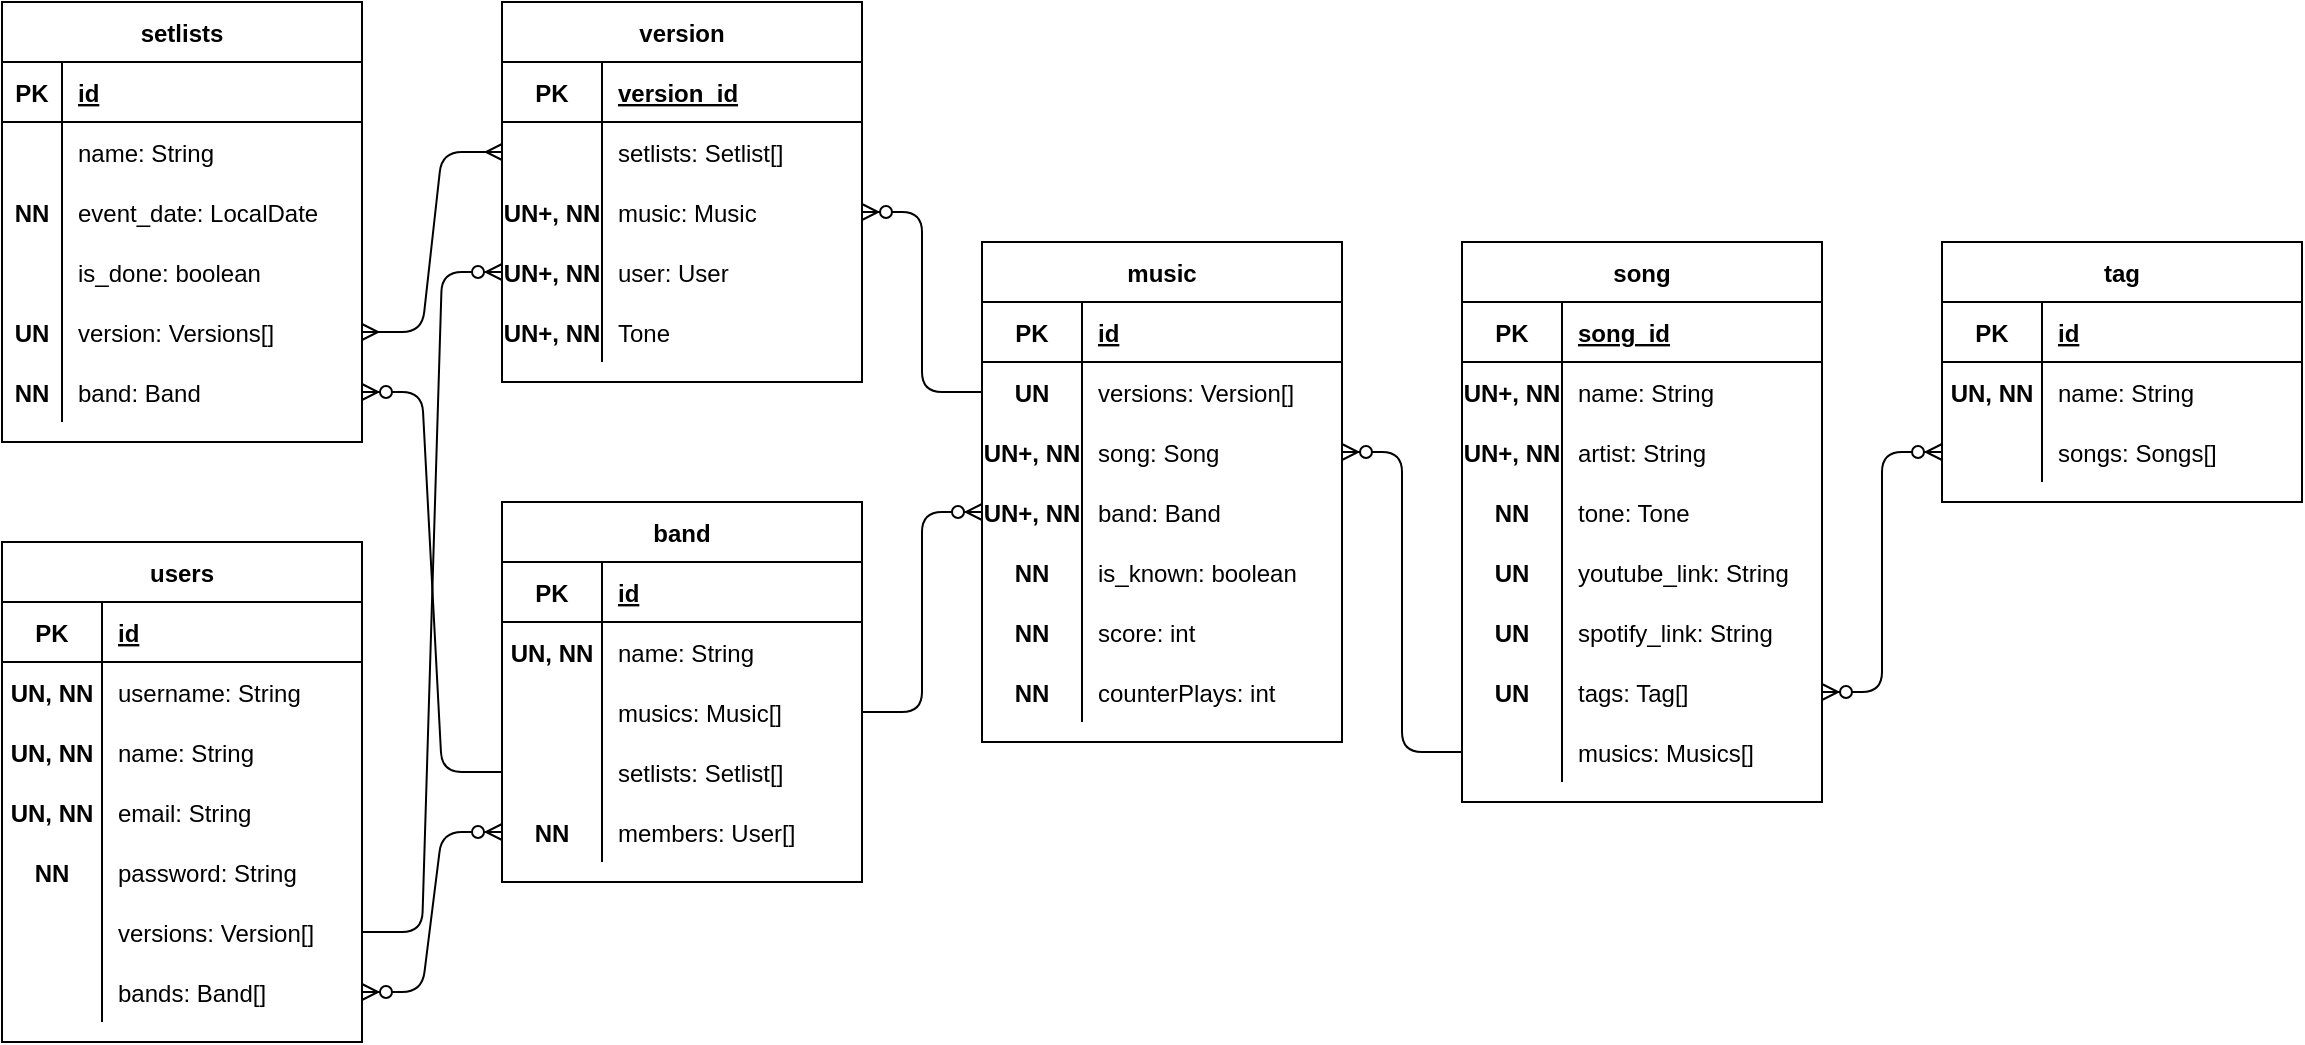<mxfile version="15.0.6" type="device"><diagram name="Page-1" id="e56a1550-8fbb-45ad-956c-1786394a9013"><mxGraphModel dx="2062" dy="762" grid="1" gridSize="10" guides="1" tooltips="1" connect="1" arrows="1" fold="1" page="1" pageScale="1" pageWidth="1100" pageHeight="850" background="none" math="0" shadow="0"><root><mxCell id="0"/><mxCell id="1" parent="0"/><mxCell id="Ovv7_MSdKENHsNQ3ZOLQ-1" value="song" style="shape=table;startSize=30;container=1;collapsible=1;childLayout=tableLayout;fixedRows=1;rowLines=0;fontStyle=1;align=center;resizeLast=1;" parent="1" vertex="1"><mxGeometry x="740" y="130" width="180" height="280" as="geometry"/></mxCell><mxCell id="Ovv7_MSdKENHsNQ3ZOLQ-2" value="" style="shape=partialRectangle;collapsible=0;dropTarget=0;pointerEvents=0;fillColor=none;top=0;left=0;bottom=1;right=0;points=[[0,0.5],[1,0.5]];portConstraint=eastwest;" parent="Ovv7_MSdKENHsNQ3ZOLQ-1" vertex="1"><mxGeometry y="30" width="180" height="30" as="geometry"/></mxCell><mxCell id="Ovv7_MSdKENHsNQ3ZOLQ-3" value="PK" style="shape=partialRectangle;connectable=0;fillColor=none;top=0;left=0;bottom=0;right=0;fontStyle=1;overflow=hidden;" parent="Ovv7_MSdKENHsNQ3ZOLQ-2" vertex="1"><mxGeometry width="50" height="30" as="geometry"/></mxCell><mxCell id="Ovv7_MSdKENHsNQ3ZOLQ-4" value="song_id" style="shape=partialRectangle;connectable=0;fillColor=none;top=0;left=0;bottom=0;right=0;align=left;spacingLeft=6;fontStyle=5;overflow=hidden;" parent="Ovv7_MSdKENHsNQ3ZOLQ-2" vertex="1"><mxGeometry x="50" width="130" height="30" as="geometry"/></mxCell><mxCell id="Ovv7_MSdKENHsNQ3ZOLQ-5" value="" style="shape=partialRectangle;collapsible=0;dropTarget=0;pointerEvents=0;fillColor=none;top=0;left=0;bottom=0;right=0;points=[[0,0.5],[1,0.5]];portConstraint=eastwest;" parent="Ovv7_MSdKENHsNQ3ZOLQ-1" vertex="1"><mxGeometry y="60" width="180" height="30" as="geometry"/></mxCell><mxCell id="Ovv7_MSdKENHsNQ3ZOLQ-6" value="UN+, NN" style="shape=partialRectangle;connectable=0;fillColor=none;top=0;left=0;bottom=0;right=0;editable=1;overflow=hidden;fontStyle=1" parent="Ovv7_MSdKENHsNQ3ZOLQ-5" vertex="1"><mxGeometry width="50" height="30" as="geometry"/></mxCell><mxCell id="Ovv7_MSdKENHsNQ3ZOLQ-7" value="name: String" style="shape=partialRectangle;connectable=0;fillColor=none;top=0;left=0;bottom=0;right=0;align=left;spacingLeft=6;overflow=hidden;" parent="Ovv7_MSdKENHsNQ3ZOLQ-5" vertex="1"><mxGeometry x="50" width="130" height="30" as="geometry"/></mxCell><mxCell id="Ovv7_MSdKENHsNQ3ZOLQ-8" value="" style="shape=partialRectangle;collapsible=0;dropTarget=0;pointerEvents=0;fillColor=none;top=0;left=0;bottom=0;right=0;points=[[0,0.5],[1,0.5]];portConstraint=eastwest;" parent="Ovv7_MSdKENHsNQ3ZOLQ-1" vertex="1"><mxGeometry y="90" width="180" height="30" as="geometry"/></mxCell><mxCell id="Ovv7_MSdKENHsNQ3ZOLQ-9" value="UN+, NN" style="shape=partialRectangle;connectable=0;fillColor=none;top=0;left=0;bottom=0;right=0;editable=1;overflow=hidden;fontStyle=1" parent="Ovv7_MSdKENHsNQ3ZOLQ-8" vertex="1"><mxGeometry width="50" height="30" as="geometry"/></mxCell><mxCell id="Ovv7_MSdKENHsNQ3ZOLQ-10" value="artist: String" style="shape=partialRectangle;connectable=0;fillColor=none;top=0;left=0;bottom=0;right=0;align=left;spacingLeft=6;overflow=hidden;" parent="Ovv7_MSdKENHsNQ3ZOLQ-8" vertex="1"><mxGeometry x="50" width="130" height="30" as="geometry"/></mxCell><mxCell id="Ovv7_MSdKENHsNQ3ZOLQ-11" value="" style="shape=partialRectangle;collapsible=0;dropTarget=0;pointerEvents=0;fillColor=none;top=0;left=0;bottom=0;right=0;points=[[0,0.5],[1,0.5]];portConstraint=eastwest;" parent="Ovv7_MSdKENHsNQ3ZOLQ-1" vertex="1"><mxGeometry y="120" width="180" height="30" as="geometry"/></mxCell><mxCell id="Ovv7_MSdKENHsNQ3ZOLQ-12" value="NN" style="shape=partialRectangle;connectable=0;fillColor=none;top=0;left=0;bottom=0;right=0;editable=1;overflow=hidden;fontStyle=1" parent="Ovv7_MSdKENHsNQ3ZOLQ-11" vertex="1"><mxGeometry width="50" height="30" as="geometry"/></mxCell><mxCell id="Ovv7_MSdKENHsNQ3ZOLQ-13" value="tone: Tone" style="shape=partialRectangle;connectable=0;fillColor=none;top=0;left=0;bottom=0;right=0;align=left;spacingLeft=6;overflow=hidden;" parent="Ovv7_MSdKENHsNQ3ZOLQ-11" vertex="1"><mxGeometry x="50" width="130" height="30" as="geometry"/></mxCell><mxCell id="Ovv7_MSdKENHsNQ3ZOLQ-31" style="shape=partialRectangle;collapsible=0;dropTarget=0;pointerEvents=0;fillColor=none;top=0;left=0;bottom=0;right=0;points=[[0,0.5],[1,0.5]];portConstraint=eastwest;" parent="Ovv7_MSdKENHsNQ3ZOLQ-1" vertex="1"><mxGeometry y="150" width="180" height="30" as="geometry"/></mxCell><mxCell id="Ovv7_MSdKENHsNQ3ZOLQ-32" value="UN" style="shape=partialRectangle;connectable=0;fillColor=none;top=0;left=0;bottom=0;right=0;editable=1;overflow=hidden;fontStyle=1" parent="Ovv7_MSdKENHsNQ3ZOLQ-31" vertex="1"><mxGeometry width="50" height="30" as="geometry"/></mxCell><mxCell id="Ovv7_MSdKENHsNQ3ZOLQ-33" value="youtube_link: String" style="shape=partialRectangle;connectable=0;fillColor=none;top=0;left=0;bottom=0;right=0;align=left;spacingLeft=6;overflow=hidden;" parent="Ovv7_MSdKENHsNQ3ZOLQ-31" vertex="1"><mxGeometry x="50" width="130" height="30" as="geometry"/></mxCell><mxCell id="Ovv7_MSdKENHsNQ3ZOLQ-34" style="shape=partialRectangle;collapsible=0;dropTarget=0;pointerEvents=0;fillColor=none;top=0;left=0;bottom=0;right=0;points=[[0,0.5],[1,0.5]];portConstraint=eastwest;" parent="Ovv7_MSdKENHsNQ3ZOLQ-1" vertex="1"><mxGeometry y="180" width="180" height="30" as="geometry"/></mxCell><mxCell id="Ovv7_MSdKENHsNQ3ZOLQ-35" value="UN" style="shape=partialRectangle;connectable=0;fillColor=none;top=0;left=0;bottom=0;right=0;editable=1;overflow=hidden;fontStyle=1" parent="Ovv7_MSdKENHsNQ3ZOLQ-34" vertex="1"><mxGeometry width="50" height="30" as="geometry"/></mxCell><mxCell id="Ovv7_MSdKENHsNQ3ZOLQ-36" value="spotify_link: String" style="shape=partialRectangle;connectable=0;fillColor=none;top=0;left=0;bottom=0;right=0;align=left;spacingLeft=6;overflow=hidden;" parent="Ovv7_MSdKENHsNQ3ZOLQ-34" vertex="1"><mxGeometry x="50" width="130" height="30" as="geometry"/></mxCell><mxCell id="go3JEuMXGK5lfiifiSN6-12" style="shape=partialRectangle;collapsible=0;dropTarget=0;pointerEvents=0;fillColor=none;top=0;left=0;bottom=0;right=0;points=[[0,0.5],[1,0.5]];portConstraint=eastwest;" parent="Ovv7_MSdKENHsNQ3ZOLQ-1" vertex="1"><mxGeometry y="210" width="180" height="30" as="geometry"/></mxCell><mxCell id="go3JEuMXGK5lfiifiSN6-13" value="UN" style="shape=partialRectangle;connectable=0;fillColor=none;top=0;left=0;bottom=0;right=0;editable=1;overflow=hidden;fontStyle=1" parent="go3JEuMXGK5lfiifiSN6-12" vertex="1"><mxGeometry width="50" height="30" as="geometry"/></mxCell><mxCell id="go3JEuMXGK5lfiifiSN6-14" value="tags: Tag[]" style="shape=partialRectangle;connectable=0;fillColor=none;top=0;left=0;bottom=0;right=0;align=left;spacingLeft=6;overflow=hidden;" parent="go3JEuMXGK5lfiifiSN6-12" vertex="1"><mxGeometry x="50" width="130" height="30" as="geometry"/></mxCell><mxCell id="go3JEuMXGK5lfiifiSN6-15" style="shape=partialRectangle;collapsible=0;dropTarget=0;pointerEvents=0;fillColor=none;top=0;left=0;bottom=0;right=0;points=[[0,0.5],[1,0.5]];portConstraint=eastwest;" parent="Ovv7_MSdKENHsNQ3ZOLQ-1" vertex="1"><mxGeometry y="240" width="180" height="30" as="geometry"/></mxCell><mxCell id="go3JEuMXGK5lfiifiSN6-16" style="shape=partialRectangle;connectable=0;fillColor=none;top=0;left=0;bottom=0;right=0;editable=1;overflow=hidden;" parent="go3JEuMXGK5lfiifiSN6-15" vertex="1"><mxGeometry width="50" height="30" as="geometry"/></mxCell><mxCell id="go3JEuMXGK5lfiifiSN6-17" value="musics: Musics[]" style="shape=partialRectangle;connectable=0;fillColor=none;top=0;left=0;bottom=0;right=0;align=left;spacingLeft=6;overflow=hidden;" parent="go3JEuMXGK5lfiifiSN6-15" vertex="1"><mxGeometry x="50" width="130" height="30" as="geometry"/></mxCell><mxCell id="Ovv7_MSdKENHsNQ3ZOLQ-54" value="setlists" style="shape=table;startSize=30;container=1;collapsible=1;childLayout=tableLayout;fixedRows=1;rowLines=0;fontStyle=1;align=center;resizeLast=1;" parent="1" vertex="1"><mxGeometry x="10" y="10" width="180" height="220" as="geometry"/></mxCell><mxCell id="Ovv7_MSdKENHsNQ3ZOLQ-55" value="" style="shape=partialRectangle;collapsible=0;dropTarget=0;pointerEvents=0;fillColor=none;top=0;left=0;bottom=1;right=0;points=[[0,0.5],[1,0.5]];portConstraint=eastwest;" parent="Ovv7_MSdKENHsNQ3ZOLQ-54" vertex="1"><mxGeometry y="30" width="180" height="30" as="geometry"/></mxCell><mxCell id="Ovv7_MSdKENHsNQ3ZOLQ-56" value="PK" style="shape=partialRectangle;connectable=0;fillColor=none;top=0;left=0;bottom=0;right=0;fontStyle=1;overflow=hidden;" parent="Ovv7_MSdKENHsNQ3ZOLQ-55" vertex="1"><mxGeometry width="30" height="30" as="geometry"/></mxCell><mxCell id="Ovv7_MSdKENHsNQ3ZOLQ-57" value="id" style="shape=partialRectangle;connectable=0;fillColor=none;top=0;left=0;bottom=0;right=0;align=left;spacingLeft=6;fontStyle=5;overflow=hidden;" parent="Ovv7_MSdKENHsNQ3ZOLQ-55" vertex="1"><mxGeometry x="30" width="150" height="30" as="geometry"/></mxCell><mxCell id="Ovv7_MSdKENHsNQ3ZOLQ-58" value="" style="shape=partialRectangle;collapsible=0;dropTarget=0;pointerEvents=0;fillColor=none;top=0;left=0;bottom=0;right=0;points=[[0,0.5],[1,0.5]];portConstraint=eastwest;" parent="Ovv7_MSdKENHsNQ3ZOLQ-54" vertex="1"><mxGeometry y="60" width="180" height="30" as="geometry"/></mxCell><mxCell id="Ovv7_MSdKENHsNQ3ZOLQ-59" value="" style="shape=partialRectangle;connectable=0;fillColor=none;top=0;left=0;bottom=0;right=0;editable=1;overflow=hidden;" parent="Ovv7_MSdKENHsNQ3ZOLQ-58" vertex="1"><mxGeometry width="30" height="30" as="geometry"/></mxCell><mxCell id="Ovv7_MSdKENHsNQ3ZOLQ-60" value="name: String" style="shape=partialRectangle;connectable=0;fillColor=none;top=0;left=0;bottom=0;right=0;align=left;spacingLeft=6;overflow=hidden;" parent="Ovv7_MSdKENHsNQ3ZOLQ-58" vertex="1"><mxGeometry x="30" width="150" height="30" as="geometry"/></mxCell><mxCell id="Ovv7_MSdKENHsNQ3ZOLQ-61" value="" style="shape=partialRectangle;collapsible=0;dropTarget=0;pointerEvents=0;fillColor=none;top=0;left=0;bottom=0;right=0;points=[[0,0.5],[1,0.5]];portConstraint=eastwest;" parent="Ovv7_MSdKENHsNQ3ZOLQ-54" vertex="1"><mxGeometry y="90" width="180" height="30" as="geometry"/></mxCell><mxCell id="Ovv7_MSdKENHsNQ3ZOLQ-62" value="NN" style="shape=partialRectangle;connectable=0;fillColor=none;top=0;left=0;bottom=0;right=0;editable=1;overflow=hidden;fontStyle=1" parent="Ovv7_MSdKENHsNQ3ZOLQ-61" vertex="1"><mxGeometry width="30" height="30" as="geometry"/></mxCell><mxCell id="Ovv7_MSdKENHsNQ3ZOLQ-63" value="event_date: LocalDate" style="shape=partialRectangle;connectable=0;fillColor=none;top=0;left=0;bottom=0;right=0;align=left;spacingLeft=6;overflow=hidden;" parent="Ovv7_MSdKENHsNQ3ZOLQ-61" vertex="1"><mxGeometry x="30" width="150" height="30" as="geometry"/></mxCell><mxCell id="Ovv7_MSdKENHsNQ3ZOLQ-64" value="" style="shape=partialRectangle;collapsible=0;dropTarget=0;pointerEvents=0;fillColor=none;top=0;left=0;bottom=0;right=0;points=[[0,0.5],[1,0.5]];portConstraint=eastwest;" parent="Ovv7_MSdKENHsNQ3ZOLQ-54" vertex="1"><mxGeometry y="120" width="180" height="30" as="geometry"/></mxCell><mxCell id="Ovv7_MSdKENHsNQ3ZOLQ-65" value="" style="shape=partialRectangle;connectable=0;fillColor=none;top=0;left=0;bottom=0;right=0;editable=1;overflow=hidden;" parent="Ovv7_MSdKENHsNQ3ZOLQ-64" vertex="1"><mxGeometry width="30" height="30" as="geometry"/></mxCell><mxCell id="Ovv7_MSdKENHsNQ3ZOLQ-66" value="is_done: boolean" style="shape=partialRectangle;connectable=0;fillColor=none;top=0;left=0;bottom=0;right=0;align=left;spacingLeft=6;overflow=hidden;" parent="Ovv7_MSdKENHsNQ3ZOLQ-64" vertex="1"><mxGeometry x="30" width="150" height="30" as="geometry"/></mxCell><mxCell id="Ovv7_MSdKENHsNQ3ZOLQ-121" style="shape=partialRectangle;collapsible=0;dropTarget=0;pointerEvents=0;fillColor=none;top=0;left=0;bottom=0;right=0;points=[[0,0.5],[1,0.5]];portConstraint=eastwest;" parent="Ovv7_MSdKENHsNQ3ZOLQ-54" vertex="1"><mxGeometry y="150" width="180" height="30" as="geometry"/></mxCell><mxCell id="Ovv7_MSdKENHsNQ3ZOLQ-122" value="UN" style="shape=partialRectangle;connectable=0;fillColor=none;top=0;left=0;bottom=0;right=0;editable=1;overflow=hidden;fontStyle=1" parent="Ovv7_MSdKENHsNQ3ZOLQ-121" vertex="1"><mxGeometry width="30" height="30" as="geometry"/></mxCell><mxCell id="Ovv7_MSdKENHsNQ3ZOLQ-123" value="version: Versions[]" style="shape=partialRectangle;connectable=0;fillColor=none;top=0;left=0;bottom=0;right=0;align=left;spacingLeft=6;overflow=hidden;" parent="Ovv7_MSdKENHsNQ3ZOLQ-121" vertex="1"><mxGeometry x="30" width="150" height="30" as="geometry"/></mxCell><mxCell id="ptpkZHAvHT-5wqQvYUIm-30" style="shape=partialRectangle;collapsible=0;dropTarget=0;pointerEvents=0;fillColor=none;top=0;left=0;bottom=0;right=0;points=[[0,0.5],[1,0.5]];portConstraint=eastwest;" parent="Ovv7_MSdKENHsNQ3ZOLQ-54" vertex="1"><mxGeometry y="180" width="180" height="30" as="geometry"/></mxCell><mxCell id="ptpkZHAvHT-5wqQvYUIm-31" value="NN" style="shape=partialRectangle;connectable=0;fillColor=none;top=0;left=0;bottom=0;right=0;editable=1;overflow=hidden;fontStyle=1" parent="ptpkZHAvHT-5wqQvYUIm-30" vertex="1"><mxGeometry width="30" height="30" as="geometry"/></mxCell><mxCell id="ptpkZHAvHT-5wqQvYUIm-32" value="band: Band" style="shape=partialRectangle;connectable=0;fillColor=none;top=0;left=0;bottom=0;right=0;align=left;spacingLeft=6;overflow=hidden;" parent="ptpkZHAvHT-5wqQvYUIm-30" vertex="1"><mxGeometry x="30" width="150" height="30" as="geometry"/></mxCell><mxCell id="Ovv7_MSdKENHsNQ3ZOLQ-71" value="tag" style="shape=table;startSize=30;container=1;collapsible=1;childLayout=tableLayout;fixedRows=1;rowLines=0;fontStyle=1;align=center;resizeLast=1;" parent="1" vertex="1"><mxGeometry x="980" y="130" width="180" height="130" as="geometry"/></mxCell><mxCell id="Ovv7_MSdKENHsNQ3ZOLQ-72" value="" style="shape=partialRectangle;collapsible=0;dropTarget=0;pointerEvents=0;fillColor=none;top=0;left=0;bottom=1;right=0;points=[[0,0.5],[1,0.5]];portConstraint=eastwest;" parent="Ovv7_MSdKENHsNQ3ZOLQ-71" vertex="1"><mxGeometry y="30" width="180" height="30" as="geometry"/></mxCell><mxCell id="Ovv7_MSdKENHsNQ3ZOLQ-73" value="PK" style="shape=partialRectangle;connectable=0;fillColor=none;top=0;left=0;bottom=0;right=0;fontStyle=1;overflow=hidden;" parent="Ovv7_MSdKENHsNQ3ZOLQ-72" vertex="1"><mxGeometry width="50" height="30" as="geometry"/></mxCell><mxCell id="Ovv7_MSdKENHsNQ3ZOLQ-74" value="id" style="shape=partialRectangle;connectable=0;fillColor=none;top=0;left=0;bottom=0;right=0;align=left;spacingLeft=6;fontStyle=5;overflow=hidden;" parent="Ovv7_MSdKENHsNQ3ZOLQ-72" vertex="1"><mxGeometry x="50" width="130" height="30" as="geometry"/></mxCell><mxCell id="Ovv7_MSdKENHsNQ3ZOLQ-75" value="" style="shape=partialRectangle;collapsible=0;dropTarget=0;pointerEvents=0;fillColor=none;top=0;left=0;bottom=0;right=0;points=[[0,0.5],[1,0.5]];portConstraint=eastwest;" parent="Ovv7_MSdKENHsNQ3ZOLQ-71" vertex="1"><mxGeometry y="60" width="180" height="30" as="geometry"/></mxCell><mxCell id="Ovv7_MSdKENHsNQ3ZOLQ-76" value="UN, NN" style="shape=partialRectangle;connectable=0;fillColor=none;top=0;left=0;bottom=0;right=0;editable=1;overflow=hidden;fontStyle=1" parent="Ovv7_MSdKENHsNQ3ZOLQ-75" vertex="1"><mxGeometry width="50" height="30" as="geometry"/></mxCell><mxCell id="Ovv7_MSdKENHsNQ3ZOLQ-77" value="name: String" style="shape=partialRectangle;connectable=0;fillColor=none;top=0;left=0;bottom=0;right=0;align=left;spacingLeft=6;overflow=hidden;" parent="Ovv7_MSdKENHsNQ3ZOLQ-75" vertex="1"><mxGeometry x="50" width="130" height="30" as="geometry"/></mxCell><mxCell id="go3JEuMXGK5lfiifiSN6-18" style="shape=partialRectangle;collapsible=0;dropTarget=0;pointerEvents=0;fillColor=none;top=0;left=0;bottom=0;right=0;points=[[0,0.5],[1,0.5]];portConstraint=eastwest;" parent="Ovv7_MSdKENHsNQ3ZOLQ-71" vertex="1"><mxGeometry y="90" width="180" height="30" as="geometry"/></mxCell><mxCell id="go3JEuMXGK5lfiifiSN6-19" style="shape=partialRectangle;connectable=0;fillColor=none;top=0;left=0;bottom=0;right=0;editable=1;overflow=hidden;" parent="go3JEuMXGK5lfiifiSN6-18" vertex="1"><mxGeometry width="50" height="30" as="geometry"/></mxCell><mxCell id="go3JEuMXGK5lfiifiSN6-20" value="songs: Songs[]" style="shape=partialRectangle;connectable=0;fillColor=none;top=0;left=0;bottom=0;right=0;align=left;spacingLeft=6;overflow=hidden;" parent="go3JEuMXGK5lfiifiSN6-18" vertex="1"><mxGeometry x="50" width="130" height="30" as="geometry"/></mxCell><mxCell id="Ovv7_MSdKENHsNQ3ZOLQ-85" value="" style="edgeStyle=entityRelationEdgeStyle;fontSize=12;html=1;endArrow=ERzeroToMany;endFill=1;startArrow=ERzeroToMany;exitX=1;exitY=0.5;exitDx=0;exitDy=0;entryX=0;entryY=0.5;entryDx=0;entryDy=0;" parent="1" source="go3JEuMXGK5lfiifiSN6-12" target="go3JEuMXGK5lfiifiSN6-18" edge="1"><mxGeometry width="100" height="100" relative="1" as="geometry"><mxPoint x="1000" y="120" as="sourcePoint"/><mxPoint x="1040" y="200" as="targetPoint"/></mxGeometry></mxCell><mxCell id="Ovv7_MSdKENHsNQ3ZOLQ-87" value="users" style="shape=table;startSize=30;container=1;collapsible=1;childLayout=tableLayout;fixedRows=1;rowLines=0;fontStyle=1;align=center;resizeLast=1;" parent="1" vertex="1"><mxGeometry x="10" y="280" width="180" height="250" as="geometry"/></mxCell><mxCell id="Ovv7_MSdKENHsNQ3ZOLQ-88" value="" style="shape=partialRectangle;collapsible=0;dropTarget=0;pointerEvents=0;fillColor=none;top=0;left=0;bottom=1;right=0;points=[[0,0.5],[1,0.5]];portConstraint=eastwest;" parent="Ovv7_MSdKENHsNQ3ZOLQ-87" vertex="1"><mxGeometry y="30" width="180" height="30" as="geometry"/></mxCell><mxCell id="Ovv7_MSdKENHsNQ3ZOLQ-89" value="PK" style="shape=partialRectangle;connectable=0;fillColor=none;top=0;left=0;bottom=0;right=0;fontStyle=1;overflow=hidden;" parent="Ovv7_MSdKENHsNQ3ZOLQ-88" vertex="1"><mxGeometry width="50" height="30" as="geometry"/></mxCell><mxCell id="Ovv7_MSdKENHsNQ3ZOLQ-90" value="id" style="shape=partialRectangle;connectable=0;fillColor=none;top=0;left=0;bottom=0;right=0;align=left;spacingLeft=6;fontStyle=5;overflow=hidden;" parent="Ovv7_MSdKENHsNQ3ZOLQ-88" vertex="1"><mxGeometry x="50" width="130" height="30" as="geometry"/></mxCell><mxCell id="Ovv7_MSdKENHsNQ3ZOLQ-91" value="" style="shape=partialRectangle;collapsible=0;dropTarget=0;pointerEvents=0;fillColor=none;top=0;left=0;bottom=0;right=0;points=[[0,0.5],[1,0.5]];portConstraint=eastwest;" parent="Ovv7_MSdKENHsNQ3ZOLQ-87" vertex="1"><mxGeometry y="60" width="180" height="30" as="geometry"/></mxCell><mxCell id="Ovv7_MSdKENHsNQ3ZOLQ-92" value="UN, NN" style="shape=partialRectangle;connectable=0;fillColor=none;top=0;left=0;bottom=0;right=0;editable=1;overflow=hidden;fontStyle=1" parent="Ovv7_MSdKENHsNQ3ZOLQ-91" vertex="1"><mxGeometry width="50" height="30" as="geometry"/></mxCell><mxCell id="Ovv7_MSdKENHsNQ3ZOLQ-93" value="username: String" style="shape=partialRectangle;connectable=0;fillColor=none;top=0;left=0;bottom=0;right=0;align=left;spacingLeft=6;overflow=hidden;" parent="Ovv7_MSdKENHsNQ3ZOLQ-91" vertex="1"><mxGeometry x="50" width="130" height="30" as="geometry"/></mxCell><mxCell id="Ovv7_MSdKENHsNQ3ZOLQ-94" value="" style="shape=partialRectangle;collapsible=0;dropTarget=0;pointerEvents=0;fillColor=none;top=0;left=0;bottom=0;right=0;points=[[0,0.5],[1,0.5]];portConstraint=eastwest;" parent="Ovv7_MSdKENHsNQ3ZOLQ-87" vertex="1"><mxGeometry y="90" width="180" height="30" as="geometry"/></mxCell><mxCell id="Ovv7_MSdKENHsNQ3ZOLQ-95" value="UN, NN" style="shape=partialRectangle;connectable=0;fillColor=none;top=0;left=0;bottom=0;right=0;editable=1;overflow=hidden;fontStyle=1" parent="Ovv7_MSdKENHsNQ3ZOLQ-94" vertex="1"><mxGeometry width="50" height="30" as="geometry"/></mxCell><mxCell id="Ovv7_MSdKENHsNQ3ZOLQ-96" value="name: String" style="shape=partialRectangle;connectable=0;fillColor=none;top=0;left=0;bottom=0;right=0;align=left;spacingLeft=6;overflow=hidden;" parent="Ovv7_MSdKENHsNQ3ZOLQ-94" vertex="1"><mxGeometry x="50" width="130" height="30" as="geometry"/></mxCell><mxCell id="Ovv7_MSdKENHsNQ3ZOLQ-97" value="" style="shape=partialRectangle;collapsible=0;dropTarget=0;pointerEvents=0;fillColor=none;top=0;left=0;bottom=0;right=0;points=[[0,0.5],[1,0.5]];portConstraint=eastwest;" parent="Ovv7_MSdKENHsNQ3ZOLQ-87" vertex="1"><mxGeometry y="120" width="180" height="30" as="geometry"/></mxCell><mxCell id="Ovv7_MSdKENHsNQ3ZOLQ-98" value="UN, NN" style="shape=partialRectangle;connectable=0;fillColor=none;top=0;left=0;bottom=0;right=0;editable=1;overflow=hidden;fontStyle=1" parent="Ovv7_MSdKENHsNQ3ZOLQ-97" vertex="1"><mxGeometry width="50" height="30" as="geometry"/></mxCell><mxCell id="Ovv7_MSdKENHsNQ3ZOLQ-99" value="email: String" style="shape=partialRectangle;connectable=0;fillColor=none;top=0;left=0;bottom=0;right=0;align=left;spacingLeft=6;overflow=hidden;" parent="Ovv7_MSdKENHsNQ3ZOLQ-97" vertex="1"><mxGeometry x="50" width="130" height="30" as="geometry"/></mxCell><mxCell id="Ovv7_MSdKENHsNQ3ZOLQ-100" style="shape=partialRectangle;collapsible=0;dropTarget=0;pointerEvents=0;fillColor=none;top=0;left=0;bottom=0;right=0;points=[[0,0.5],[1,0.5]];portConstraint=eastwest;" parent="Ovv7_MSdKENHsNQ3ZOLQ-87" vertex="1"><mxGeometry y="150" width="180" height="30" as="geometry"/></mxCell><mxCell id="Ovv7_MSdKENHsNQ3ZOLQ-101" value="NN" style="shape=partialRectangle;connectable=0;fillColor=none;top=0;left=0;bottom=0;right=0;editable=1;overflow=hidden;fontStyle=1" parent="Ovv7_MSdKENHsNQ3ZOLQ-100" vertex="1"><mxGeometry width="50" height="30" as="geometry"/></mxCell><mxCell id="Ovv7_MSdKENHsNQ3ZOLQ-102" value="password: String" style="shape=partialRectangle;connectable=0;fillColor=none;top=0;left=0;bottom=0;right=0;align=left;spacingLeft=6;overflow=hidden;" parent="Ovv7_MSdKENHsNQ3ZOLQ-100" vertex="1"><mxGeometry x="50" width="130" height="30" as="geometry"/></mxCell><mxCell id="go3JEuMXGK5lfiifiSN6-6" style="shape=partialRectangle;collapsible=0;dropTarget=0;pointerEvents=0;fillColor=none;top=0;left=0;bottom=0;right=0;points=[[0,0.5],[1,0.5]];portConstraint=eastwest;" parent="Ovv7_MSdKENHsNQ3ZOLQ-87" vertex="1"><mxGeometry y="180" width="180" height="30" as="geometry"/></mxCell><mxCell id="go3JEuMXGK5lfiifiSN6-7" style="shape=partialRectangle;connectable=0;fillColor=none;top=0;left=0;bottom=0;right=0;editable=1;overflow=hidden;" parent="go3JEuMXGK5lfiifiSN6-6" vertex="1"><mxGeometry width="50" height="30" as="geometry"/></mxCell><mxCell id="go3JEuMXGK5lfiifiSN6-8" value="versions: Version[]" style="shape=partialRectangle;connectable=0;fillColor=none;top=0;left=0;bottom=0;right=0;align=left;spacingLeft=6;overflow=hidden;" parent="go3JEuMXGK5lfiifiSN6-6" vertex="1"><mxGeometry x="50" width="130" height="30" as="geometry"/></mxCell><mxCell id="go3JEuMXGK5lfiifiSN6-9" style="shape=partialRectangle;collapsible=0;dropTarget=0;pointerEvents=0;fillColor=none;top=0;left=0;bottom=0;right=0;points=[[0,0.5],[1,0.5]];portConstraint=eastwest;" parent="Ovv7_MSdKENHsNQ3ZOLQ-87" vertex="1"><mxGeometry y="210" width="180" height="30" as="geometry"/></mxCell><mxCell id="go3JEuMXGK5lfiifiSN6-10" style="shape=partialRectangle;connectable=0;fillColor=none;top=0;left=0;bottom=0;right=0;editable=1;overflow=hidden;" parent="go3JEuMXGK5lfiifiSN6-9" vertex="1"><mxGeometry width="50" height="30" as="geometry"/></mxCell><mxCell id="go3JEuMXGK5lfiifiSN6-11" value="bands: Band[]" style="shape=partialRectangle;connectable=0;fillColor=none;top=0;left=0;bottom=0;right=0;align=left;spacingLeft=6;overflow=hidden;" parent="go3JEuMXGK5lfiifiSN6-9" vertex="1"><mxGeometry x="50" width="130" height="30" as="geometry"/></mxCell><mxCell id="Ovv7_MSdKENHsNQ3ZOLQ-103" value="version" style="shape=table;startSize=30;container=1;collapsible=1;childLayout=tableLayout;fixedRows=1;rowLines=0;fontStyle=1;align=center;resizeLast=1;" parent="1" vertex="1"><mxGeometry x="260" y="10" width="180" height="190" as="geometry"/></mxCell><mxCell id="Ovv7_MSdKENHsNQ3ZOLQ-104" value="" style="shape=partialRectangle;collapsible=0;dropTarget=0;pointerEvents=0;fillColor=none;top=0;left=0;bottom=1;right=0;points=[[0,0.5],[1,0.5]];portConstraint=eastwest;" parent="Ovv7_MSdKENHsNQ3ZOLQ-103" vertex="1"><mxGeometry y="30" width="180" height="30" as="geometry"/></mxCell><mxCell id="Ovv7_MSdKENHsNQ3ZOLQ-105" value="PK" style="shape=partialRectangle;connectable=0;fillColor=none;top=0;left=0;bottom=0;right=0;fontStyle=1;overflow=hidden;" parent="Ovv7_MSdKENHsNQ3ZOLQ-104" vertex="1"><mxGeometry width="50" height="30" as="geometry"/></mxCell><mxCell id="Ovv7_MSdKENHsNQ3ZOLQ-106" value="version_id" style="shape=partialRectangle;connectable=0;fillColor=none;top=0;left=0;bottom=0;right=0;align=left;spacingLeft=6;fontStyle=5;overflow=hidden;" parent="Ovv7_MSdKENHsNQ3ZOLQ-104" vertex="1"><mxGeometry x="50" width="130" height="30" as="geometry"/></mxCell><mxCell id="Ovv7_MSdKENHsNQ3ZOLQ-107" value="" style="shape=partialRectangle;collapsible=0;dropTarget=0;pointerEvents=0;fillColor=none;top=0;left=0;bottom=0;right=0;points=[[0,0.5],[1,0.5]];portConstraint=eastwest;" parent="Ovv7_MSdKENHsNQ3ZOLQ-103" vertex="1"><mxGeometry y="60" width="180" height="30" as="geometry"/></mxCell><mxCell id="Ovv7_MSdKENHsNQ3ZOLQ-108" value="" style="shape=partialRectangle;connectable=0;fillColor=none;top=0;left=0;bottom=0;right=0;editable=1;overflow=hidden;fontStyle=1" parent="Ovv7_MSdKENHsNQ3ZOLQ-107" vertex="1"><mxGeometry width="50" height="30" as="geometry"/></mxCell><mxCell id="Ovv7_MSdKENHsNQ3ZOLQ-109" value="setlists: Setlist[]" style="shape=partialRectangle;connectable=0;fillColor=none;top=0;left=0;bottom=0;right=0;align=left;spacingLeft=6;overflow=hidden;" parent="Ovv7_MSdKENHsNQ3ZOLQ-107" vertex="1"><mxGeometry x="50" width="130" height="30" as="geometry"/></mxCell><mxCell id="Ovv7_MSdKENHsNQ3ZOLQ-110" value="" style="shape=partialRectangle;collapsible=0;dropTarget=0;pointerEvents=0;fillColor=none;top=0;left=0;bottom=0;right=0;points=[[0,0.5],[1,0.5]];portConstraint=eastwest;" parent="Ovv7_MSdKENHsNQ3ZOLQ-103" vertex="1"><mxGeometry y="90" width="180" height="30" as="geometry"/></mxCell><mxCell id="Ovv7_MSdKENHsNQ3ZOLQ-111" value="UN+, NN" style="shape=partialRectangle;connectable=0;fillColor=none;top=0;left=0;bottom=0;right=0;editable=1;overflow=hidden;fontStyle=1" parent="Ovv7_MSdKENHsNQ3ZOLQ-110" vertex="1"><mxGeometry width="50" height="30" as="geometry"/></mxCell><mxCell id="Ovv7_MSdKENHsNQ3ZOLQ-112" value="music: Music" style="shape=partialRectangle;connectable=0;fillColor=none;top=0;left=0;bottom=0;right=0;align=left;spacingLeft=6;overflow=hidden;" parent="Ovv7_MSdKENHsNQ3ZOLQ-110" vertex="1"><mxGeometry x="50" width="130" height="30" as="geometry"/></mxCell><mxCell id="go3JEuMXGK5lfiifiSN6-24" style="shape=partialRectangle;collapsible=0;dropTarget=0;pointerEvents=0;fillColor=none;top=0;left=0;bottom=0;right=0;points=[[0,0.5],[1,0.5]];portConstraint=eastwest;" parent="Ovv7_MSdKENHsNQ3ZOLQ-103" vertex="1"><mxGeometry y="120" width="180" height="30" as="geometry"/></mxCell><mxCell id="go3JEuMXGK5lfiifiSN6-25" value="UN+, NN" style="shape=partialRectangle;connectable=0;fillColor=none;top=0;left=0;bottom=0;right=0;editable=1;overflow=hidden;fontStyle=1" parent="go3JEuMXGK5lfiifiSN6-24" vertex="1"><mxGeometry width="50" height="30" as="geometry"/></mxCell><mxCell id="go3JEuMXGK5lfiifiSN6-26" value="user: User" style="shape=partialRectangle;connectable=0;fillColor=none;top=0;left=0;bottom=0;right=0;align=left;spacingLeft=6;overflow=hidden;" parent="go3JEuMXGK5lfiifiSN6-24" vertex="1"><mxGeometry x="50" width="130" height="30" as="geometry"/></mxCell><mxCell id="Ovv7_MSdKENHsNQ3ZOLQ-113" value="" style="shape=partialRectangle;collapsible=0;dropTarget=0;pointerEvents=0;fillColor=none;top=0;left=0;bottom=0;right=0;points=[[0,0.5],[1,0.5]];portConstraint=eastwest;" parent="Ovv7_MSdKENHsNQ3ZOLQ-103" vertex="1"><mxGeometry y="150" width="180" height="30" as="geometry"/></mxCell><mxCell id="Ovv7_MSdKENHsNQ3ZOLQ-114" value="UN+, NN" style="shape=partialRectangle;connectable=0;fillColor=none;top=0;left=0;bottom=0;right=0;editable=1;overflow=hidden;fontStyle=1" parent="Ovv7_MSdKENHsNQ3ZOLQ-113" vertex="1"><mxGeometry width="50" height="30" as="geometry"/></mxCell><mxCell id="Ovv7_MSdKENHsNQ3ZOLQ-115" value="Tone" style="shape=partialRectangle;connectable=0;fillColor=none;top=0;left=0;bottom=0;right=0;align=left;spacingLeft=6;overflow=hidden;" parent="Ovv7_MSdKENHsNQ3ZOLQ-113" vertex="1"><mxGeometry x="50" width="130" height="30" as="geometry"/></mxCell><mxCell id="Ovv7_MSdKENHsNQ3ZOLQ-119" value="" style="edgeStyle=entityRelationEdgeStyle;fontSize=12;html=1;endArrow=ERzeroToMany;entryX=1;entryY=0.5;entryDx=0;entryDy=0;exitX=0;exitY=0.5;exitDx=0;exitDy=0;endFill=1;" parent="1" source="ptpkZHAvHT-5wqQvYUIm-21" target="Ovv7_MSdKENHsNQ3ZOLQ-110" edge="1"><mxGeometry width="100" height="100" relative="1" as="geometry"><mxPoint x="100" y="340" as="sourcePoint"/><mxPoint x="200" y="240" as="targetPoint"/></mxGeometry></mxCell><mxCell id="Ovv7_MSdKENHsNQ3ZOLQ-120" value="" style="edgeStyle=entityRelationEdgeStyle;fontSize=12;html=1;endArrow=ERzeroToMany;endFill=1;exitX=1;exitY=0.5;exitDx=0;exitDy=0;entryX=0;entryY=0.5;entryDx=0;entryDy=0;" parent="1" source="go3JEuMXGK5lfiifiSN6-6" target="go3JEuMXGK5lfiifiSN6-24" edge="1"><mxGeometry width="100" height="100" relative="1" as="geometry"><mxPoint x="180" y="390" as="sourcePoint"/><mxPoint x="380" y="260" as="targetPoint"/></mxGeometry></mxCell><mxCell id="Ovv7_MSdKENHsNQ3ZOLQ-124" value="" style="edgeStyle=entityRelationEdgeStyle;fontSize=12;html=1;endArrow=ERmany;startArrow=ERmany;entryX=1;entryY=0.5;entryDx=0;entryDy=0;exitX=0;exitY=0.5;exitDx=0;exitDy=0;" parent="1" source="Ovv7_MSdKENHsNQ3ZOLQ-107" target="Ovv7_MSdKENHsNQ3ZOLQ-121" edge="1"><mxGeometry width="100" height="100" relative="1" as="geometry"><mxPoint x="170" y="300" as="sourcePoint"/><mxPoint x="200" y="77" as="targetPoint"/></mxGeometry></mxCell><mxCell id="ptpkZHAvHT-5wqQvYUIm-1" value="band" style="shape=table;startSize=30;container=1;collapsible=1;childLayout=tableLayout;fixedRows=1;rowLines=0;fontStyle=1;align=center;resizeLast=1;" parent="1" vertex="1"><mxGeometry x="260" y="260" width="180" height="190" as="geometry"/></mxCell><mxCell id="ptpkZHAvHT-5wqQvYUIm-2" value="" style="shape=partialRectangle;collapsible=0;dropTarget=0;pointerEvents=0;fillColor=none;top=0;left=0;bottom=1;right=0;points=[[0,0.5],[1,0.5]];portConstraint=eastwest;" parent="ptpkZHAvHT-5wqQvYUIm-1" vertex="1"><mxGeometry y="30" width="180" height="30" as="geometry"/></mxCell><mxCell id="ptpkZHAvHT-5wqQvYUIm-3" value="PK" style="shape=partialRectangle;connectable=0;fillColor=none;top=0;left=0;bottom=0;right=0;fontStyle=1;overflow=hidden;" parent="ptpkZHAvHT-5wqQvYUIm-2" vertex="1"><mxGeometry width="50" height="30" as="geometry"/></mxCell><mxCell id="ptpkZHAvHT-5wqQvYUIm-4" value="id" style="shape=partialRectangle;connectable=0;fillColor=none;top=0;left=0;bottom=0;right=0;align=left;spacingLeft=6;fontStyle=5;overflow=hidden;" parent="ptpkZHAvHT-5wqQvYUIm-2" vertex="1"><mxGeometry x="50" width="130" height="30" as="geometry"/></mxCell><mxCell id="ptpkZHAvHT-5wqQvYUIm-5" value="" style="shape=partialRectangle;collapsible=0;dropTarget=0;pointerEvents=0;fillColor=none;top=0;left=0;bottom=0;right=0;points=[[0,0.5],[1,0.5]];portConstraint=eastwest;" parent="ptpkZHAvHT-5wqQvYUIm-1" vertex="1"><mxGeometry y="60" width="180" height="30" as="geometry"/></mxCell><mxCell id="ptpkZHAvHT-5wqQvYUIm-6" value="UN, NN" style="shape=partialRectangle;connectable=0;fillColor=none;top=0;left=0;bottom=0;right=0;editable=1;overflow=hidden;fontStyle=1" parent="ptpkZHAvHT-5wqQvYUIm-5" vertex="1"><mxGeometry width="50" height="30" as="geometry"/></mxCell><mxCell id="ptpkZHAvHT-5wqQvYUIm-7" value="name: String" style="shape=partialRectangle;connectable=0;fillColor=none;top=0;left=0;bottom=0;right=0;align=left;spacingLeft=6;overflow=hidden;" parent="ptpkZHAvHT-5wqQvYUIm-5" vertex="1"><mxGeometry x="50" width="130" height="30" as="geometry"/></mxCell><mxCell id="ptpkZHAvHT-5wqQvYUIm-8" value="" style="shape=partialRectangle;collapsible=0;dropTarget=0;pointerEvents=0;fillColor=none;top=0;left=0;bottom=0;right=0;points=[[0,0.5],[1,0.5]];portConstraint=eastwest;" parent="ptpkZHAvHT-5wqQvYUIm-1" vertex="1"><mxGeometry y="90" width="180" height="30" as="geometry"/></mxCell><mxCell id="ptpkZHAvHT-5wqQvYUIm-9" value="" style="shape=partialRectangle;connectable=0;fillColor=none;top=0;left=0;bottom=0;right=0;editable=1;overflow=hidden;" parent="ptpkZHAvHT-5wqQvYUIm-8" vertex="1"><mxGeometry width="50" height="30" as="geometry"/></mxCell><mxCell id="ptpkZHAvHT-5wqQvYUIm-10" value="musics: Music[]" style="shape=partialRectangle;connectable=0;fillColor=none;top=0;left=0;bottom=0;right=0;align=left;spacingLeft=6;overflow=hidden;" parent="ptpkZHAvHT-5wqQvYUIm-8" vertex="1"><mxGeometry x="50" width="130" height="30" as="geometry"/></mxCell><mxCell id="ptpkZHAvHT-5wqQvYUIm-11" value="" style="shape=partialRectangle;collapsible=0;dropTarget=0;pointerEvents=0;fillColor=none;top=0;left=0;bottom=0;right=0;points=[[0,0.5],[1,0.5]];portConstraint=eastwest;" parent="ptpkZHAvHT-5wqQvYUIm-1" vertex="1"><mxGeometry y="120" width="180" height="30" as="geometry"/></mxCell><mxCell id="ptpkZHAvHT-5wqQvYUIm-12" value="" style="shape=partialRectangle;connectable=0;fillColor=none;top=0;left=0;bottom=0;right=0;editable=1;overflow=hidden;" parent="ptpkZHAvHT-5wqQvYUIm-11" vertex="1"><mxGeometry width="50" height="30" as="geometry"/></mxCell><mxCell id="ptpkZHAvHT-5wqQvYUIm-13" value="setlists: Setlist[]" style="shape=partialRectangle;connectable=0;fillColor=none;top=0;left=0;bottom=0;right=0;align=left;spacingLeft=6;overflow=hidden;" parent="ptpkZHAvHT-5wqQvYUIm-11" vertex="1"><mxGeometry x="50" width="130" height="30" as="geometry"/></mxCell><mxCell id="ptpkZHAvHT-5wqQvYUIm-14" style="shape=partialRectangle;collapsible=0;dropTarget=0;pointerEvents=0;fillColor=none;top=0;left=0;bottom=0;right=0;points=[[0,0.5],[1,0.5]];portConstraint=eastwest;" parent="ptpkZHAvHT-5wqQvYUIm-1" vertex="1"><mxGeometry y="150" width="180" height="30" as="geometry"/></mxCell><mxCell id="ptpkZHAvHT-5wqQvYUIm-15" value="NN" style="shape=partialRectangle;connectable=0;fillColor=none;top=0;left=0;bottom=0;right=0;editable=1;overflow=hidden;fontStyle=1" parent="ptpkZHAvHT-5wqQvYUIm-14" vertex="1"><mxGeometry width="50" height="30" as="geometry"/></mxCell><mxCell id="ptpkZHAvHT-5wqQvYUIm-16" value="members: User[]" style="shape=partialRectangle;connectable=0;fillColor=none;top=0;left=0;bottom=0;right=0;align=left;spacingLeft=6;overflow=hidden;" parent="ptpkZHAvHT-5wqQvYUIm-14" vertex="1"><mxGeometry x="50" width="130" height="30" as="geometry"/></mxCell><mxCell id="ptpkZHAvHT-5wqQvYUIm-17" value="music" style="shape=table;startSize=30;container=1;collapsible=1;childLayout=tableLayout;fixedRows=1;rowLines=0;fontStyle=1;align=center;resizeLast=1;" parent="1" vertex="1"><mxGeometry x="500" y="130" width="180" height="250" as="geometry"/></mxCell><mxCell id="ptpkZHAvHT-5wqQvYUIm-18" value="" style="shape=partialRectangle;collapsible=0;dropTarget=0;pointerEvents=0;fillColor=none;top=0;left=0;bottom=1;right=0;points=[[0,0.5],[1,0.5]];portConstraint=eastwest;" parent="ptpkZHAvHT-5wqQvYUIm-17" vertex="1"><mxGeometry y="30" width="180" height="30" as="geometry"/></mxCell><mxCell id="ptpkZHAvHT-5wqQvYUIm-19" value="PK" style="shape=partialRectangle;connectable=0;fillColor=none;top=0;left=0;bottom=0;right=0;fontStyle=1;overflow=hidden;" parent="ptpkZHAvHT-5wqQvYUIm-18" vertex="1"><mxGeometry width="50" height="30" as="geometry"/></mxCell><mxCell id="ptpkZHAvHT-5wqQvYUIm-20" value="id" style="shape=partialRectangle;connectable=0;fillColor=none;top=0;left=0;bottom=0;right=0;align=left;spacingLeft=6;fontStyle=5;overflow=hidden;" parent="ptpkZHAvHT-5wqQvYUIm-18" vertex="1"><mxGeometry x="50" width="130" height="30" as="geometry"/></mxCell><mxCell id="ptpkZHAvHT-5wqQvYUIm-21" value="" style="shape=partialRectangle;collapsible=0;dropTarget=0;pointerEvents=0;fillColor=none;top=0;left=0;bottom=0;right=0;points=[[0,0.5],[1,0.5]];portConstraint=eastwest;" parent="ptpkZHAvHT-5wqQvYUIm-17" vertex="1"><mxGeometry y="60" width="180" height="30" as="geometry"/></mxCell><mxCell id="ptpkZHAvHT-5wqQvYUIm-22" value="UN" style="shape=partialRectangle;connectable=0;fillColor=none;top=0;left=0;bottom=0;right=0;editable=1;overflow=hidden;fontStyle=1" parent="ptpkZHAvHT-5wqQvYUIm-21" vertex="1"><mxGeometry width="50" height="30" as="geometry"/></mxCell><mxCell id="ptpkZHAvHT-5wqQvYUIm-23" value="versions: Version[]" style="shape=partialRectangle;connectable=0;fillColor=none;top=0;left=0;bottom=0;right=0;align=left;spacingLeft=6;overflow=hidden;" parent="ptpkZHAvHT-5wqQvYUIm-21" vertex="1"><mxGeometry x="50" width="130" height="30" as="geometry"/></mxCell><mxCell id="ptpkZHAvHT-5wqQvYUIm-24" value="" style="shape=partialRectangle;collapsible=0;dropTarget=0;pointerEvents=0;fillColor=none;top=0;left=0;bottom=0;right=0;points=[[0,0.5],[1,0.5]];portConstraint=eastwest;" parent="ptpkZHAvHT-5wqQvYUIm-17" vertex="1"><mxGeometry y="90" width="180" height="30" as="geometry"/></mxCell><mxCell id="ptpkZHAvHT-5wqQvYUIm-25" value="UN+, NN" style="shape=partialRectangle;connectable=0;fillColor=none;top=0;left=0;bottom=0;right=0;editable=1;overflow=hidden;fontStyle=1" parent="ptpkZHAvHT-5wqQvYUIm-24" vertex="1"><mxGeometry width="50" height="30" as="geometry"/></mxCell><mxCell id="ptpkZHAvHT-5wqQvYUIm-26" value="song: Song" style="shape=partialRectangle;connectable=0;fillColor=none;top=0;left=0;bottom=0;right=0;align=left;spacingLeft=6;overflow=hidden;" parent="ptpkZHAvHT-5wqQvYUIm-24" vertex="1"><mxGeometry x="50" width="130" height="30" as="geometry"/></mxCell><mxCell id="go3JEuMXGK5lfiifiSN6-21" style="shape=partialRectangle;collapsible=0;dropTarget=0;pointerEvents=0;fillColor=none;top=0;left=0;bottom=0;right=0;points=[[0,0.5],[1,0.5]];portConstraint=eastwest;" parent="ptpkZHAvHT-5wqQvYUIm-17" vertex="1"><mxGeometry y="120" width="180" height="30" as="geometry"/></mxCell><mxCell id="go3JEuMXGK5lfiifiSN6-22" value="UN+, NN" style="shape=partialRectangle;connectable=0;fillColor=none;top=0;left=0;bottom=0;right=0;editable=1;overflow=hidden;fontStyle=1" parent="go3JEuMXGK5lfiifiSN6-21" vertex="1"><mxGeometry width="50" height="30" as="geometry"/></mxCell><mxCell id="go3JEuMXGK5lfiifiSN6-23" value="band: Band" style="shape=partialRectangle;connectable=0;fillColor=none;top=0;left=0;bottom=0;right=0;align=left;spacingLeft=6;overflow=hidden;" parent="go3JEuMXGK5lfiifiSN6-21" vertex="1"><mxGeometry x="50" width="130" height="30" as="geometry"/></mxCell><mxCell id="ptpkZHAvHT-5wqQvYUIm-27" value="" style="shape=partialRectangle;collapsible=0;dropTarget=0;pointerEvents=0;fillColor=none;top=0;left=0;bottom=0;right=0;points=[[0,0.5],[1,0.5]];portConstraint=eastwest;" parent="ptpkZHAvHT-5wqQvYUIm-17" vertex="1"><mxGeometry y="150" width="180" height="30" as="geometry"/></mxCell><mxCell id="ptpkZHAvHT-5wqQvYUIm-28" value="NN" style="shape=partialRectangle;connectable=0;fillColor=none;top=0;left=0;bottom=0;right=0;editable=1;overflow=hidden;fontStyle=1" parent="ptpkZHAvHT-5wqQvYUIm-27" vertex="1"><mxGeometry width="50" height="30" as="geometry"/></mxCell><mxCell id="ptpkZHAvHT-5wqQvYUIm-29" value="is_known: boolean" style="shape=partialRectangle;connectable=0;fillColor=none;top=0;left=0;bottom=0;right=0;align=left;spacingLeft=6;overflow=hidden;" parent="ptpkZHAvHT-5wqQvYUIm-27" vertex="1"><mxGeometry x="50" width="130" height="30" as="geometry"/></mxCell><mxCell id="ptpkZHAvHT-5wqQvYUIm-37" style="shape=partialRectangle;collapsible=0;dropTarget=0;pointerEvents=0;fillColor=none;top=0;left=0;bottom=0;right=0;points=[[0,0.5],[1,0.5]];portConstraint=eastwest;" parent="ptpkZHAvHT-5wqQvYUIm-17" vertex="1"><mxGeometry y="180" width="180" height="30" as="geometry"/></mxCell><mxCell id="ptpkZHAvHT-5wqQvYUIm-38" value="NN" style="shape=partialRectangle;connectable=0;fillColor=none;top=0;left=0;bottom=0;right=0;editable=1;overflow=hidden;fontStyle=1" parent="ptpkZHAvHT-5wqQvYUIm-37" vertex="1"><mxGeometry width="50" height="30" as="geometry"/></mxCell><mxCell id="ptpkZHAvHT-5wqQvYUIm-39" value="score: int" style="shape=partialRectangle;connectable=0;fillColor=none;top=0;left=0;bottom=0;right=0;align=left;spacingLeft=6;overflow=hidden;" parent="ptpkZHAvHT-5wqQvYUIm-37" vertex="1"><mxGeometry x="50" width="130" height="30" as="geometry"/></mxCell><mxCell id="ptpkZHAvHT-5wqQvYUIm-40" style="shape=partialRectangle;collapsible=0;dropTarget=0;pointerEvents=0;fillColor=none;top=0;left=0;bottom=0;right=0;points=[[0,0.5],[1,0.5]];portConstraint=eastwest;" parent="ptpkZHAvHT-5wqQvYUIm-17" vertex="1"><mxGeometry y="210" width="180" height="30" as="geometry"/></mxCell><mxCell id="ptpkZHAvHT-5wqQvYUIm-41" value="NN" style="shape=partialRectangle;connectable=0;fillColor=none;top=0;left=0;bottom=0;right=0;editable=1;overflow=hidden;fontStyle=1" parent="ptpkZHAvHT-5wqQvYUIm-40" vertex="1"><mxGeometry width="50" height="30" as="geometry"/></mxCell><mxCell id="ptpkZHAvHT-5wqQvYUIm-42" value="counterPlays: int" style="shape=partialRectangle;connectable=0;fillColor=none;top=0;left=0;bottom=0;right=0;align=left;spacingLeft=6;overflow=hidden;" parent="ptpkZHAvHT-5wqQvYUIm-40" vertex="1"><mxGeometry x="50" width="130" height="30" as="geometry"/></mxCell><mxCell id="go3JEuMXGK5lfiifiSN6-1" value="" style="edgeStyle=entityRelationEdgeStyle;fontSize=12;html=1;endArrow=ERzeroToMany;endFill=1;exitX=0;exitY=0.5;exitDx=0;exitDy=0;entryX=1;entryY=0.5;entryDx=0;entryDy=0;" parent="1" source="go3JEuMXGK5lfiifiSN6-15" target="ptpkZHAvHT-5wqQvYUIm-24" edge="1"><mxGeometry width="100" height="100" relative="1" as="geometry"><mxPoint x="260" y="435" as="sourcePoint"/><mxPoint x="100" y="425" as="targetPoint"/></mxGeometry></mxCell><mxCell id="go3JEuMXGK5lfiifiSN6-2" value="" style="edgeStyle=entityRelationEdgeStyle;fontSize=12;html=1;endArrow=ERzeroToMany;endFill=1;startArrow=ERzeroToMany;exitX=1;exitY=0.5;exitDx=0;exitDy=0;entryX=0;entryY=0.5;entryDx=0;entryDy=0;" parent="1" source="go3JEuMXGK5lfiifiSN6-9" target="ptpkZHAvHT-5wqQvYUIm-14" edge="1"><mxGeometry width="100" height="100" relative="1" as="geometry"><mxPoint x="210" y="420.72" as="sourcePoint"/><mxPoint x="270" y="500" as="targetPoint"/></mxGeometry></mxCell><mxCell id="go3JEuMXGK5lfiifiSN6-3" value="" style="edgeStyle=entityRelationEdgeStyle;fontSize=12;html=1;endArrow=ERzeroToMany;endFill=1;exitX=0;exitY=0.5;exitDx=0;exitDy=0;entryX=1;entryY=0.5;entryDx=0;entryDy=0;" parent="1" source="ptpkZHAvHT-5wqQvYUIm-11" target="ptpkZHAvHT-5wqQvYUIm-30" edge="1"><mxGeometry width="100" height="100" relative="1" as="geometry"><mxPoint x="201.98" y="364.06" as="sourcePoint"/><mxPoint x="330" y="145" as="targetPoint"/></mxGeometry></mxCell><mxCell id="go3JEuMXGK5lfiifiSN6-5" value="" style="edgeStyle=entityRelationEdgeStyle;fontSize=12;html=1;endArrow=ERzeroToMany;endFill=1;exitX=1;exitY=0.5;exitDx=0;exitDy=0;entryX=0;entryY=0.5;entryDx=0;entryDy=0;" parent="1" source="ptpkZHAvHT-5wqQvYUIm-8" target="go3JEuMXGK5lfiifiSN6-21" edge="1"><mxGeometry width="100" height="100" relative="1" as="geometry"><mxPoint x="816.94" y="156.06" as="sourcePoint"/><mxPoint x="500" y="360" as="targetPoint"/></mxGeometry></mxCell></root></mxGraphModel></diagram></mxfile>